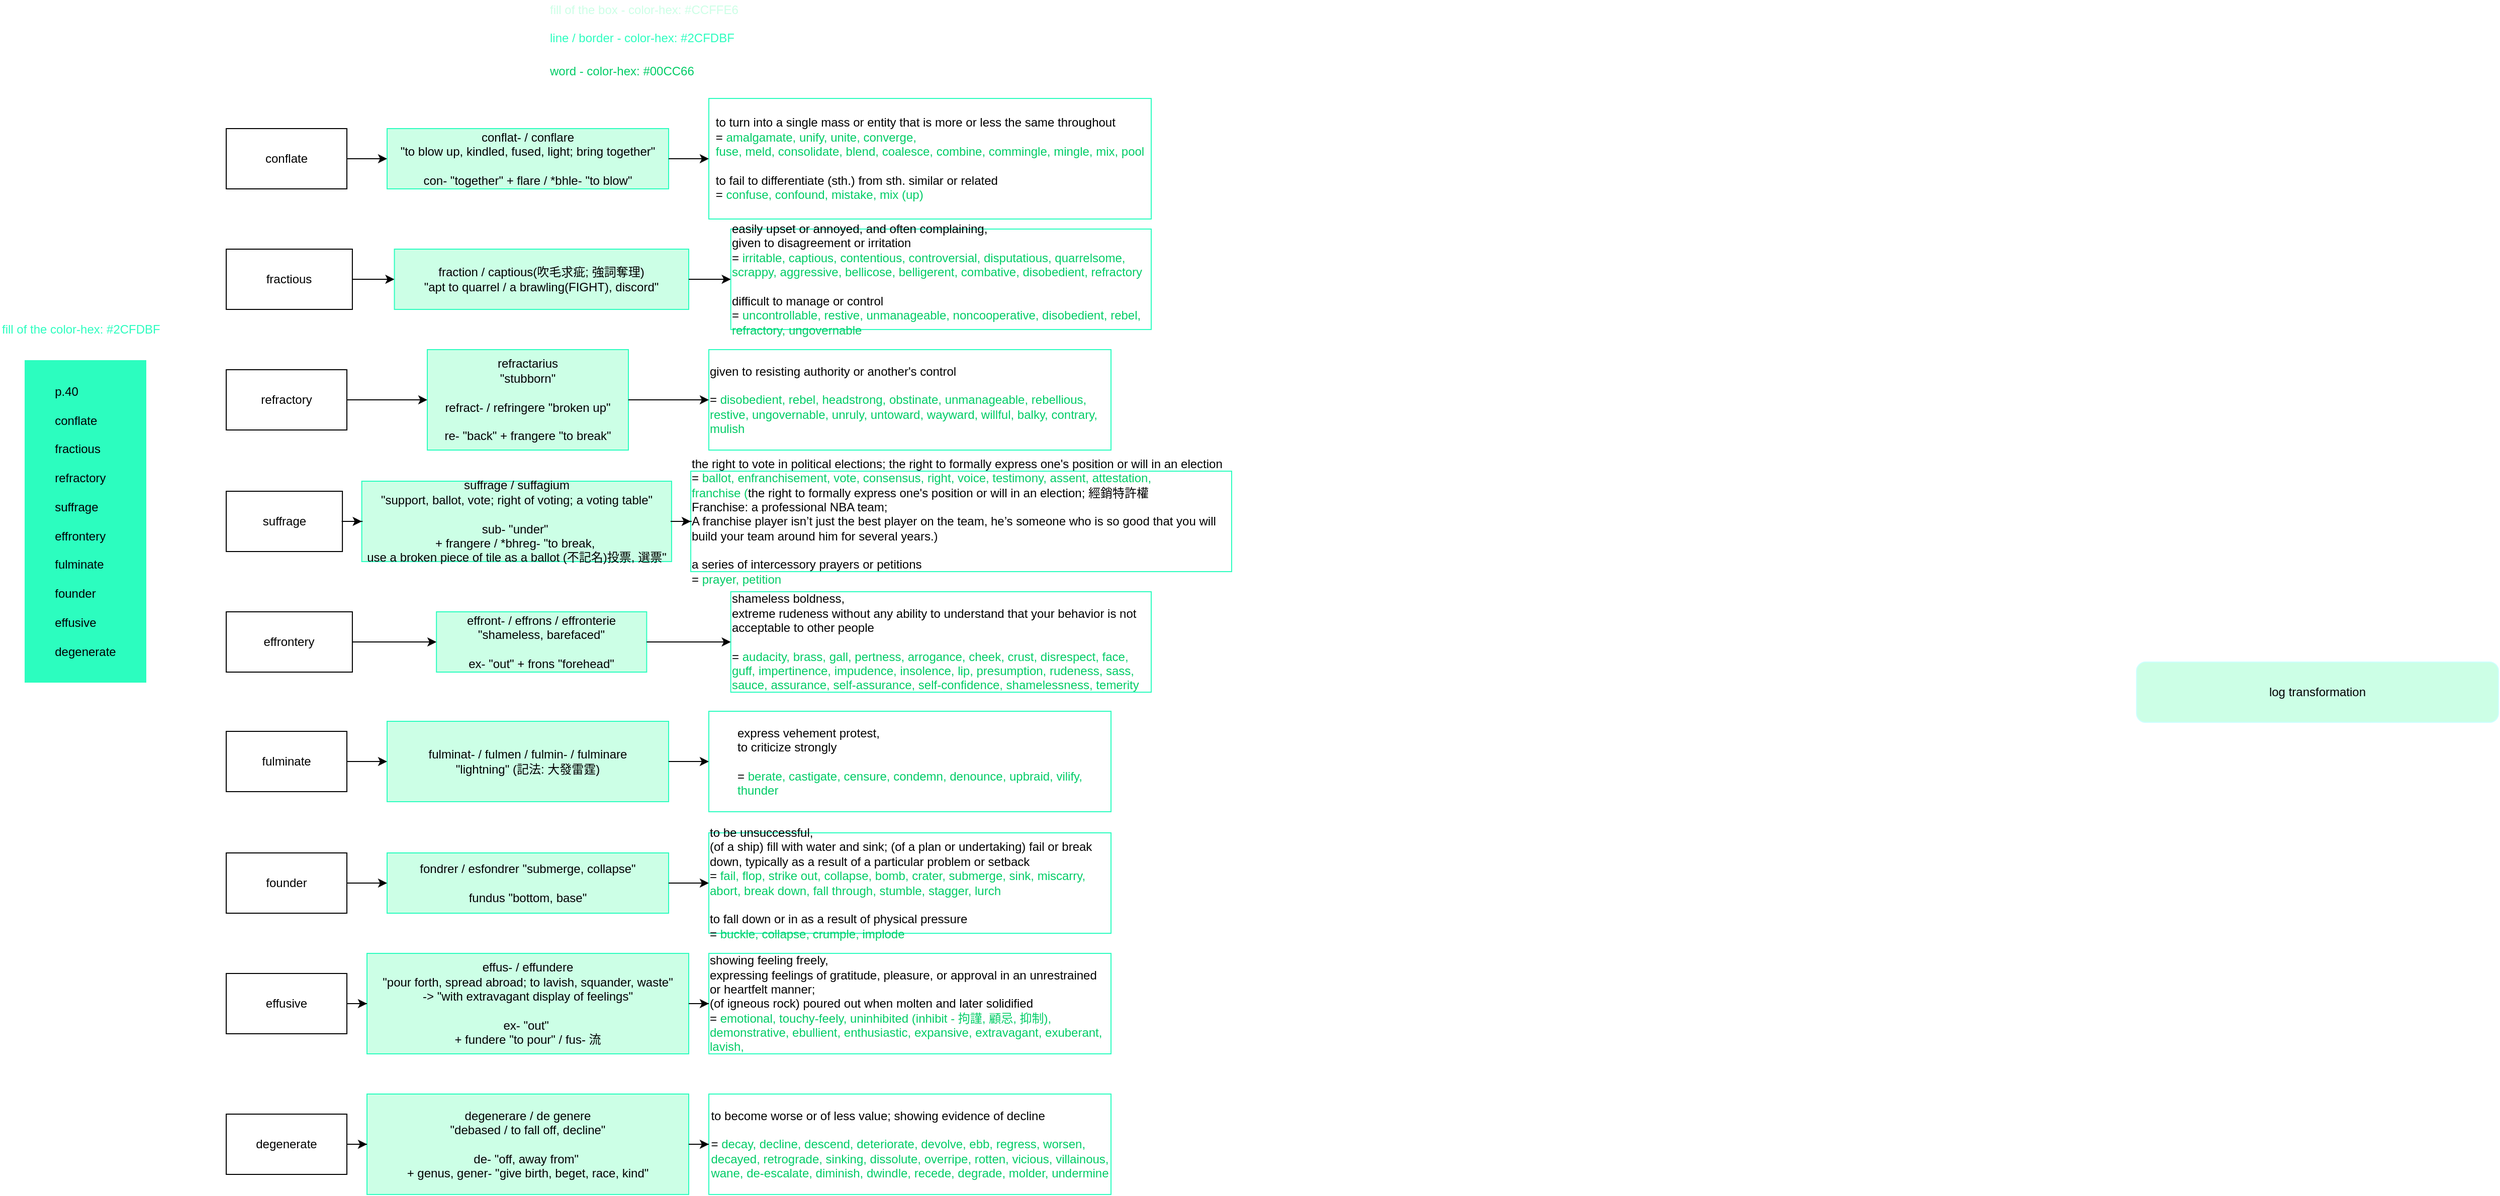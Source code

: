 <mxGraphModel dx="1435" dy="581" grid="1" gridSize="10" guides="1" tooltips="1" connect="1" arrows="1" fold="1" page="1" pageScale="1" pageWidth="827" pageHeight="1169" background="#ffffff"><root><mxCell id="0"/><mxCell id="1" parent="0"/><mxCell id="7" value="&lt;div style=&quot;text-align: left&quot;&gt;&lt;span style=&quot;letter-spacing: 0px&quot;&gt;p.40&lt;/span&gt;&lt;/div&gt;&lt;div style=&quot;text-align: left&quot;&gt;&lt;span style=&quot;letter-spacing: 0px&quot;&gt;&lt;br&gt;&lt;/span&gt;&lt;/div&gt;&lt;div style=&quot;text-align: left&quot;&gt;&lt;span style=&quot;letter-spacing: 0px&quot;&gt;conflate&lt;/span&gt;&lt;/div&gt;&lt;div style=&quot;text-align: left&quot;&gt;&lt;span style=&quot;letter-spacing: 0px&quot;&gt;&lt;br&gt;&lt;/span&gt;&lt;/div&gt;&lt;div style=&quot;text-align: left&quot;&gt;&lt;span style=&quot;letter-spacing: 0px&quot;&gt;fractious&lt;/span&gt;&lt;/div&gt;&lt;div style=&quot;text-align: left&quot;&gt;&lt;span style=&quot;letter-spacing: 0px&quot;&gt;&lt;br&gt;&lt;/span&gt;&lt;/div&gt;&lt;div style=&quot;text-align: left&quot;&gt;&lt;span style=&quot;letter-spacing: 0px&quot;&gt;refractory&lt;/span&gt;&lt;/div&gt;&lt;div style=&quot;text-align: left&quot;&gt;&lt;span style=&quot;letter-spacing: 0px&quot;&gt;&lt;br&gt;&lt;/span&gt;&lt;/div&gt;&lt;div style=&quot;text-align: left&quot;&gt;&lt;span style=&quot;letter-spacing: 0px&quot;&gt;suffrage&lt;/span&gt;&lt;/div&gt;&lt;div style=&quot;text-align: left&quot;&gt;&lt;span style=&quot;letter-spacing: 0px&quot;&gt;&lt;br&gt;&lt;/span&gt;&lt;/div&gt;&lt;div style=&quot;text-align: left&quot;&gt;&lt;span style=&quot;letter-spacing: 0px&quot;&gt;effrontery&lt;/span&gt;&lt;/div&gt;&lt;div style=&quot;text-align: left&quot;&gt;&lt;span style=&quot;letter-spacing: 0px&quot;&gt;&lt;br&gt;&lt;/span&gt;&lt;/div&gt;&lt;div style=&quot;text-align: left&quot;&gt;&lt;span style=&quot;letter-spacing: 0px&quot;&gt;fulminate&lt;/span&gt;&lt;/div&gt;&lt;div style=&quot;text-align: left&quot;&gt;&lt;span style=&quot;letter-spacing: 0px&quot;&gt;&lt;br&gt;&lt;/span&gt;&lt;/div&gt;&lt;div style=&quot;text-align: left&quot;&gt;&lt;span style=&quot;letter-spacing: 0px&quot;&gt;founder&lt;/span&gt;&lt;/div&gt;&lt;div style=&quot;text-align: left&quot;&gt;&lt;span style=&quot;letter-spacing: 0px&quot;&gt;&lt;br&gt;&lt;/span&gt;&lt;/div&gt;&lt;div style=&quot;text-align: left&quot;&gt;effusive&lt;/div&gt;&lt;div style=&quot;text-align: left&quot;&gt;&lt;br&gt;&lt;/div&gt;&lt;div style=&quot;text-align: left&quot;&gt;degenerate&lt;/div&gt;" style="rounded=0;whiteSpace=wrap;html=1;fillColor=#2cfdbf;strokeColor=#2CFDBF;" parent="1" vertex="1"><mxGeometry x="-80" y="400" width="120" height="320" as="geometry"/></mxCell><mxCell id="10" value="log transformation" style="rounded=1;whiteSpace=wrap;html=1;fillColor=#CCFFE6;strokeColor=#CCFFFF;" parent="1" vertex="1"><mxGeometry x="2020" y="700" width="360" height="60" as="geometry"/></mxCell><mxCell id="14" value="" style="group" parent="1" vertex="1" connectable="0"><mxGeometry x="120" y="149" width="920" height="110" as="geometry"/></mxCell><mxCell id="2" value="conflate" style="rounded=0;whiteSpace=wrap;html=1;" parent="14" vertex="1"><mxGeometry y="20" width="120" height="60" as="geometry"/></mxCell><mxCell id="3" value="conflat- / conflare&lt;div&gt;&quot;&lt;span&gt;to blow up,&amp;nbsp;&lt;/span&gt;&lt;span&gt;kindled, fused, light; bring together&quot;&lt;/span&gt;&lt;/div&gt;&lt;div&gt;&lt;br&gt;&lt;/div&gt;&lt;div&gt;con- &quot;together&quot; + flare / *bhle- &quot;to blow&quot;&lt;/div&gt;" style="rounded=0;whiteSpace=wrap;html=1;strokeColor=#2CFDBF;fillColor=#CCFFE6;" parent="14" vertex="1"><mxGeometry x="160" y="20" width="280" height="60" as="geometry"/></mxCell><mxCell id="4" value="" style="edgeStyle=orthogonalEdgeStyle;rounded=0;html=1;jettySize=auto;orthogonalLoop=1;" parent="14" source="2" target="3" edge="1"><mxGeometry relative="1" as="geometry"/></mxCell><mxCell id="5" value="&lt;div style=&quot;text-align: left&quot;&gt;to turn into a single mass or entity that is more or less the same throughout&lt;/div&gt;&lt;div style=&quot;text-align: left&quot;&gt;&lt;span style=&quot;letter-spacing: 0px&quot;&gt;= &lt;/span&gt;&lt;font color=&quot;#00cc66&quot; style=&quot;letter-spacing: 0px&quot;&gt;amalgamate, unify, unite, converge,&lt;/font&gt;&lt;br&gt;&lt;/div&gt;&lt;div style=&quot;text-align: left&quot;&gt;&lt;font color=&quot;#00cc66&quot;&gt;fuse, meld, consolidate, blend, coalesce, combine, commingle, mingle, mix, pool&lt;/font&gt;&lt;/div&gt;&lt;div style=&quot;text-align: left&quot;&gt;&lt;font color=&quot;#00cc66&quot;&gt;&lt;br&gt;&lt;/font&gt;&lt;/div&gt;&lt;div style=&quot;text-align: left&quot;&gt;&lt;div&gt;to fail to differentiate (sth.) from sth. similar or related&lt;/div&gt;&lt;div&gt;&lt;span&gt;=&amp;nbsp;&lt;/span&gt;&lt;font color=&quot;#00cc66&quot;&gt;confuse, confound, mistake, mix (up)&lt;/font&gt;&lt;/div&gt;&lt;/div&gt;" style="rounded=0;whiteSpace=wrap;html=1;strokeColor=#2CFDBF;" parent="14" vertex="1"><mxGeometry x="480" y="-10" width="440" height="120" as="geometry"/></mxCell><mxCell id="6" value="" style="edgeStyle=orthogonalEdgeStyle;rounded=0;html=1;jettySize=auto;orthogonalLoop=1;" parent="14" source="3" target="5" edge="1"><mxGeometry relative="1" as="geometry"/></mxCell><mxCell id="15" value="" style="group" parent="1" vertex="1" connectable="0"><mxGeometry x="120" y="269" width="920" height="100" as="geometry"/></mxCell><mxCell id="16" value="fractious" style="rounded=0;whiteSpace=wrap;html=1;" parent="15" vertex="1"><mxGeometry y="20" width="125.455" height="60" as="geometry"/></mxCell><mxCell id="17" value="&lt;div&gt;fraction / captious(吹毛求疵; 強詞奪理)&lt;/div&gt;&lt;div&gt;&quot;apt to quarrel&amp;nbsp;&lt;span style=&quot;letter-spacing: 0px&quot;&gt;/&amp;nbsp;&lt;/span&gt;&lt;span style=&quot;letter-spacing: 0px&quot;&gt;a brawling(FIGHT), discord&lt;/span&gt;&lt;span style=&quot;letter-spacing: 0px&quot;&gt;&quot;&lt;/span&gt;&lt;/div&gt;" style="rounded=0;whiteSpace=wrap;html=1;strokeColor=#2CFDBF;fillColor=#CCFFE6;" parent="15" vertex="1"><mxGeometry x="167.273" y="20" width="292.727" height="60" as="geometry"/></mxCell><mxCell id="18" value="" style="edgeStyle=orthogonalEdgeStyle;rounded=0;html=1;jettySize=auto;orthogonalLoop=1;" parent="15" source="16" target="17" edge="1"><mxGeometry relative="1" as="geometry"/></mxCell><mxCell id="19" value="&lt;div style=&quot;text-align: left&quot;&gt;&lt;div&gt;easily upset or annoyed, and often complaining,&lt;/div&gt;&lt;div&gt;given to disagreement or irritation&lt;/div&gt;&lt;div&gt;=&amp;nbsp;&lt;font color=&quot;#00cc66&quot;&gt;irritable, captious, contentious, controversial, disputatious, quarrelsome, scrappy, aggressive, bellicose, belligerent, combative, disobedient, refractory&lt;/font&gt;&lt;/div&gt;&lt;div&gt;&lt;font color=&quot;#00cc66&quot;&gt;&lt;br&gt;&lt;/font&gt;&lt;/div&gt;&lt;div&gt;&lt;div&gt;difficult to manage or control&lt;/div&gt;&lt;div&gt;=&amp;nbsp;&lt;font color=&quot;#00cc66&quot;&gt;uncontrollable, restive, unmanageable, noncooperative, disobedient, rebel, refractory, ungovernable&lt;/font&gt;&lt;/div&gt;&lt;/div&gt;&lt;/div&gt;" style="rounded=0;whiteSpace=wrap;html=1;strokeColor=#2CFDBF;" parent="15" vertex="1"><mxGeometry x="501.818" width="418.182" height="100" as="geometry"/></mxCell><mxCell id="20" value="" style="edgeStyle=orthogonalEdgeStyle;rounded=0;html=1;jettySize=auto;orthogonalLoop=1;" parent="15" source="17" target="19" edge="1"><mxGeometry relative="1" as="geometry"/></mxCell><mxCell id="21" value="" style="group" parent="1" vertex="1" connectable="0"><mxGeometry x="120" y="389" width="880" height="100" as="geometry"/></mxCell><mxCell id="22" value="refractory" style="rounded=0;whiteSpace=wrap;html=1;" parent="21" vertex="1"><mxGeometry y="20" width="120" height="60" as="geometry"/></mxCell><mxCell id="23" value="refractarius&lt;div&gt;&quot;stubborn&quot;&lt;/div&gt;&lt;div&gt;&lt;br&gt;&lt;/div&gt;&lt;div&gt;refract- / refringere &quot;broken up&quot;&lt;/div&gt;&lt;div&gt;&lt;br&gt;&lt;/div&gt;&lt;div&gt;re- &quot;back&quot; + frangere &quot;to break&quot;&lt;/div&gt;" style="rounded=0;whiteSpace=wrap;html=1;strokeColor=#2CFDBF;fillColor=#CCFFE6;" parent="21" vertex="1"><mxGeometry x="200" width="200" height="100" as="geometry"/></mxCell><mxCell id="24" value="" style="edgeStyle=orthogonalEdgeStyle;rounded=0;html=1;jettySize=auto;orthogonalLoop=1;" parent="21" source="22" target="23" edge="1"><mxGeometry relative="1" as="geometry"/></mxCell><mxCell id="25" value="&lt;div style=&quot;text-align: left&quot;&gt;&lt;div&gt;given to resisting authority or another's control&lt;/div&gt;&lt;div&gt;&lt;br&gt;&lt;/div&gt;&lt;div&gt;=&amp;nbsp;&lt;font color=&quot;#00cc66&quot;&gt;disobedient, rebel, headstrong, obstinate, unmanageable, rebellious, restive, ungovernable, unruly, untoward, wayward, willful, balky, contrary,&lt;/font&gt;&lt;/div&gt;&lt;div&gt;&lt;font color=&quot;#00cc66&quot;&gt;mulish&lt;/font&gt;&lt;/div&gt;&lt;/div&gt;" style="rounded=0;whiteSpace=wrap;html=1;strokeColor=#2CFDBF;" parent="21" vertex="1"><mxGeometry x="480" width="400" height="100" as="geometry"/></mxCell><mxCell id="26" value="" style="edgeStyle=orthogonalEdgeStyle;rounded=0;html=1;jettySize=auto;orthogonalLoop=1;" parent="21" source="23" target="25" edge="1"><mxGeometry relative="1" as="geometry"/></mxCell><mxCell id="27" value="" style="group" parent="1" vertex="1" connectable="0"><mxGeometry x="120" y="510" width="1000" height="100" as="geometry"/></mxCell><mxCell id="28" value="suffrage" style="rounded=0;whiteSpace=wrap;html=1;" parent="27" vertex="1"><mxGeometry y="20" width="115.556" height="60" as="geometry"/></mxCell><mxCell id="29" value="suffrage / suffagium&lt;div&gt;&quot;support, ballot, vote; right of voting; a voting table&quot;&lt;/div&gt;&lt;div&gt;&lt;br&gt;&lt;/div&gt;&lt;div&gt;sub- &quot;under&quot;&amp;nbsp;&lt;/div&gt;&lt;div&gt;+ frangere / *bhreg- &quot;to break,&amp;nbsp;&lt;/div&gt;&lt;div&gt;use a broken piece of tile as a ballot (&lt;span&gt;不記名)投票,&amp;nbsp;&lt;/span&gt;&lt;span&gt;選票&lt;/span&gt;&lt;span&gt;&quot;&lt;/span&gt;&lt;/div&gt;" style="rounded=0;whiteSpace=wrap;html=1;strokeColor=#2CFDBF;fillColor=#CCFFE6;" parent="27" vertex="1"><mxGeometry x="134.815" y="10" width="308.148" height="80" as="geometry"/></mxCell><mxCell id="30" value="" style="edgeStyle=orthogonalEdgeStyle;rounded=0;html=1;jettySize=auto;orthogonalLoop=1;" parent="27" source="28" target="29" edge="1"><mxGeometry relative="1" as="geometry"/></mxCell><mxCell id="31" value="&lt;div style=&quot;text-align: left&quot;&gt;&lt;div&gt;the right to vote in political elections; the right to formally express one's position or will in an election&lt;/div&gt;&lt;div&gt;=&amp;nbsp;&lt;font color=&quot;#00cc66&quot;&gt;ballot, enfranchisement, vote, consensus, right, voice, testimony, assent, attestation,&lt;/font&gt;&lt;/div&gt;&lt;div&gt;&lt;font color=&quot;#00cc66&quot;&gt;franchise (&lt;/font&gt;&lt;span&gt;the right to formally express one's position or will in an election; 經銷特許權&lt;/span&gt;&lt;/div&gt;&lt;div&gt;&lt;span&gt;Franchise&lt;/span&gt;&lt;span&gt;: a professional NBA team;&amp;nbsp;&lt;/span&gt;&lt;/div&gt;&lt;div&gt;&lt;span&gt;A franchise player isn’t just the best player on the team, he’s someone who is so good that you will build your team around him for several years.&lt;/span&gt;&lt;span&gt;)&lt;/span&gt;&lt;/div&gt;&lt;div&gt;&lt;span&gt;&lt;br&gt;&lt;/span&gt;&lt;/div&gt;&lt;div&gt;&lt;div&gt;a series of intercessory prayers or petitions&lt;/div&gt;&lt;div&gt;=&amp;nbsp;&lt;font color=&quot;#00cc66&quot;&gt;prayer, petition&lt;/font&gt;&lt;/div&gt;&lt;/div&gt;&lt;/div&gt;" style="rounded=0;whiteSpace=wrap;html=1;strokeColor=#2CFDBF;" parent="27" vertex="1"><mxGeometry x="462.037" width="537.963" height="100" as="geometry"/></mxCell><mxCell id="32" value="" style="edgeStyle=orthogonalEdgeStyle;rounded=0;html=1;jettySize=auto;orthogonalLoop=1;" parent="27" source="29" target="31" edge="1"><mxGeometry relative="1" as="geometry"/></mxCell><mxCell id="33" value="" style="group" parent="1" vertex="1" connectable="0"><mxGeometry x="120" y="630" width="920" height="100" as="geometry"/></mxCell><mxCell id="34" value="effrontery" style="rounded=0;whiteSpace=wrap;html=1;" parent="33" vertex="1"><mxGeometry y="20" width="125.455" height="60" as="geometry"/></mxCell><mxCell id="35" value="effront- / effrons / effronterie&lt;div&gt;&quot;shameless, barefaced&quot;&lt;/div&gt;&lt;div&gt;&lt;br&gt;&lt;/div&gt;&lt;div&gt;ex- &quot;out&quot; + frons &quot;forehead&quot;&lt;/div&gt;" style="rounded=0;whiteSpace=wrap;html=1;strokeColor=#2CFDBF;fillColor=#CCFFE6;" parent="33" vertex="1"><mxGeometry x="209.091" y="20" width="209.091" height="60" as="geometry"/></mxCell><mxCell id="36" value="" style="edgeStyle=orthogonalEdgeStyle;rounded=0;html=1;jettySize=auto;orthogonalLoop=1;" parent="33" source="34" target="35" edge="1"><mxGeometry relative="1" as="geometry"/></mxCell><mxCell id="37" value="&lt;div style=&quot;text-align: left&quot;&gt;&lt;div&gt;shameless boldness,&amp;nbsp;&lt;/div&gt;&lt;div&gt;extreme rudeness without any ability to understand that your behavior is not acceptable to other people&lt;/div&gt;&lt;div&gt;&lt;br&gt;&lt;/div&gt;&lt;div&gt;=&amp;nbsp;&lt;font color=&quot;#00cc66&quot;&gt;audacity, brass, gall, pertness, arrogance, cheek, crust, disrespect, face, guff, impertinence, impudence, insolence, lip, presumption, rudeness, sass, sauce, assurance, self-assurance, self-confidence, shamelessness, temerity&lt;/font&gt;&lt;/div&gt;&lt;/div&gt;" style="rounded=0;whiteSpace=wrap;html=1;strokeColor=#2CFDBF;" parent="33" vertex="1"><mxGeometry x="501.818" width="418.182" height="100" as="geometry"/></mxCell><mxCell id="38" value="" style="edgeStyle=orthogonalEdgeStyle;rounded=0;html=1;jettySize=auto;orthogonalLoop=1;" parent="33" source="35" target="37" edge="1"><mxGeometry relative="1" as="geometry"/></mxCell><mxCell id="39" value="" style="group" parent="1" vertex="1" connectable="0"><mxGeometry x="120" y="749" width="880" height="100" as="geometry"/></mxCell><mxCell id="40" value="fulminate" style="rounded=0;whiteSpace=wrap;html=1;" parent="39" vertex="1"><mxGeometry y="20" width="120" height="60" as="geometry"/></mxCell><mxCell id="41" value="fulminat- / fulmen / fulmin- / fulminare&lt;div&gt;&quot;lightning&quot; (記法: 大發雷霆)&lt;/div&gt;" style="rounded=0;whiteSpace=wrap;html=1;strokeColor=#2CFDBF;fillColor=#CCFFE6;" parent="39" vertex="1"><mxGeometry x="160" y="10" width="280" height="80" as="geometry"/></mxCell><mxCell id="42" value="" style="edgeStyle=orthogonalEdgeStyle;rounded=0;html=1;jettySize=auto;orthogonalLoop=1;" parent="39" source="40" target="41" edge="1"><mxGeometry relative="1" as="geometry"/></mxCell><mxCell id="43" value="&lt;div style=&quot;text-align: left&quot;&gt;&lt;div&gt;express vehement protest,&lt;/div&gt;&lt;div&gt;to criticize strongly&lt;/div&gt;&lt;div&gt;&lt;br&gt;&lt;/div&gt;&lt;div&gt;=&amp;nbsp;&lt;font color=&quot;#00cc66&quot;&gt;berate, castigate, censure, condemn, denounce, upbraid, vilify,&lt;/font&gt;&lt;/div&gt;&lt;div&gt;&lt;font color=&quot;#00cc66&quot;&gt;thunder&lt;/font&gt;&lt;/div&gt;&lt;/div&gt;" style="rounded=0;whiteSpace=wrap;html=1;strokeColor=#2CFDBF;" parent="39" vertex="1"><mxGeometry x="480" width="400" height="100" as="geometry"/></mxCell><mxCell id="44" value="" style="edgeStyle=orthogonalEdgeStyle;rounded=0;html=1;jettySize=auto;orthogonalLoop=1;" parent="39" source="41" target="43" edge="1"><mxGeometry relative="1" as="geometry"/></mxCell><mxCell id="45" value="" style="group" parent="1" vertex="1" connectable="0"><mxGeometry x="120" y="870" width="880" height="100" as="geometry"/></mxCell><mxCell id="46" value="founder" style="rounded=0;whiteSpace=wrap;html=1;" parent="45" vertex="1"><mxGeometry y="20" width="120" height="60" as="geometry"/></mxCell><mxCell id="47" value="&lt;div&gt;fondrer / esfondrer &quot;submerge, collapse&quot;&lt;br&gt;&lt;/div&gt;&lt;div&gt;&lt;br&gt;&lt;/div&gt;fundus&amp;nbsp;&lt;span style=&quot;letter-spacing: 0px&quot;&gt;&quot;bottom, base&quot;&lt;/span&gt;" style="rounded=0;whiteSpace=wrap;html=1;strokeColor=#2CFDBF;fillColor=#CCFFE6;" parent="45" vertex="1"><mxGeometry x="160" y="20" width="280" height="60" as="geometry"/></mxCell><mxCell id="48" value="" style="edgeStyle=orthogonalEdgeStyle;rounded=0;html=1;jettySize=auto;orthogonalLoop=1;" parent="45" source="46" target="47" edge="1"><mxGeometry relative="1" as="geometry"/></mxCell><mxCell id="49" value="&lt;div style=&quot;text-align: left&quot;&gt;&lt;div&gt;to be unsuccessful,&lt;/div&gt;&lt;div&gt;(of a ship) fill with water and sink; (of a plan or undertaking) fail or break down, typically as a result of a particular problem or setback&lt;/div&gt;&lt;div&gt;=&amp;nbsp;&lt;font color=&quot;#00cc66&quot;&gt;fail, flop, strike out, collapse, bomb, crater, submerge, sink, miscarry,&lt;/font&gt;&lt;/div&gt;&lt;div&gt;&lt;font color=&quot;#00cc66&quot;&gt;abort, break down, fall through, stumble, stagger, lurch&lt;/font&gt;&lt;/div&gt;&lt;div&gt;&lt;font color=&quot;#00cc66&quot;&gt;&lt;br&gt;&lt;/font&gt;&lt;/div&gt;&lt;div&gt;&lt;div&gt;to fall down or in as a result of physical pressure&lt;/div&gt;&lt;div&gt;=&amp;nbsp;&lt;font color=&quot;#00cc66&quot;&gt;buckle, collapse, crumple, implode&lt;/font&gt;&lt;/div&gt;&lt;/div&gt;&lt;/div&gt;" style="rounded=0;whiteSpace=wrap;html=1;strokeColor=#2CFDBF;" parent="45" vertex="1"><mxGeometry x="480" width="400" height="100" as="geometry"/></mxCell><mxCell id="50" value="" style="edgeStyle=orthogonalEdgeStyle;rounded=0;html=1;jettySize=auto;orthogonalLoop=1;" parent="45" source="47" target="49" edge="1"><mxGeometry relative="1" as="geometry"/></mxCell><mxCell id="51" value="" style="group" parent="1" vertex="1" connectable="0"><mxGeometry x="120" y="990" width="880" height="100" as="geometry"/></mxCell><mxCell id="52" value="effusive" style="rounded=0;whiteSpace=wrap;html=1;" parent="51" vertex="1"><mxGeometry y="20" width="120" height="60" as="geometry"/></mxCell><mxCell id="53" value="&lt;span&gt;effus- /&amp;nbsp;&lt;/span&gt;&lt;span&gt;effundere&lt;/span&gt;&lt;div&gt;&lt;span&gt;&quot;pour forth, spread abroad&lt;/span&gt;&lt;span&gt;; to lavish, squander, waste&quot;&lt;/span&gt;&lt;/div&gt;&lt;div&gt;&lt;span&gt;-&amp;gt; &quot;&lt;/span&gt;&lt;span&gt;with extravagant display of feelings&lt;/span&gt;&lt;span&gt;&quot;&lt;/span&gt;&lt;/div&gt;&lt;div&gt;&lt;span&gt;&lt;br&gt;&lt;/span&gt;&lt;/div&gt;&lt;div&gt;&lt;span&gt;ex- &quot;out&quot;&amp;nbsp;&lt;/span&gt;&lt;/div&gt;&lt;div&gt;&lt;span&gt;+ fundere &quot;to pour&quot; / fus- 流&lt;/span&gt;&lt;/div&gt;" style="rounded=0;whiteSpace=wrap;html=1;strokeColor=#2CFDBF;fillColor=#CCFFE6;" parent="51" vertex="1"><mxGeometry x="140" width="320" height="100" as="geometry"/></mxCell><mxCell id="54" value="" style="edgeStyle=orthogonalEdgeStyle;rounded=0;html=1;jettySize=auto;orthogonalLoop=1;" parent="51" source="52" target="53" edge="1"><mxGeometry relative="1" as="geometry"/></mxCell><mxCell id="55" value="&lt;div style=&quot;text-align: left&quot;&gt;&lt;div&gt;&lt;span&gt;showing feeling freely,&lt;/span&gt;&lt;/div&gt;&lt;div&gt;&lt;span&gt;expressing feelings of gratitude, pleasure, or approval in an unrestrained or heartfelt manner;&lt;/span&gt;&lt;br&gt;&lt;/div&gt;&lt;div&gt;(of igneous rock) poured out when molten and later solidified&lt;/div&gt;&lt;div&gt;= &lt;font color=&quot;#00cc66&quot;&gt;emotional, touchy-feely, uninhibited (inhibit - 拘謹, 顧忌, 抑制), demonstrative, ebullient, enthusiastic, expansive, extravagant, exuberant, lavish,&amp;nbsp;&lt;/font&gt;&lt;/div&gt;&lt;/div&gt;" style="rounded=0;whiteSpace=wrap;html=1;strokeColor=#2CFDBF;" parent="51" vertex="1"><mxGeometry x="480" width="400" height="100" as="geometry"/></mxCell><mxCell id="56" value="" style="edgeStyle=orthogonalEdgeStyle;rounded=0;html=1;jettySize=auto;orthogonalLoop=1;" parent="51" source="53" target="55" edge="1"><mxGeometry relative="1" as="geometry"/></mxCell><mxCell id="57" value="&lt;font color=&quot;#00cc66&quot;&gt;word - color-hex: #00CC66&lt;/font&gt;" style="text;html=1;resizable=0;points=[];autosize=1;align=left;verticalAlign=top;spacingTop=-4;" parent="1" vertex="1"><mxGeometry x="440" y="102" width="160" height="20" as="geometry"/></mxCell><mxCell id="58" value="&lt;font color=&quot;#2cfdbf&quot;&gt;line / border - color-hex: #2CFDBF&lt;/font&gt;" style="text;html=1;resizable=0;points=[];autosize=1;align=left;verticalAlign=top;spacingTop=-4;" parent="1" vertex="1"><mxGeometry x="440" y="69" width="200" height="20" as="geometry"/></mxCell><mxCell id="59" value="&lt;font color=&quot;#ccffe6&quot;&gt;fill of the box - color-hex: #CCFFE6&lt;/font&gt;" style="text;html=1;resizable=0;points=[];autosize=1;align=left;verticalAlign=top;spacingTop=-4;" parent="1" vertex="1"><mxGeometry x="440" y="41" width="200" height="20" as="geometry"/></mxCell><mxCell id="60" value="&lt;font color=&quot;#2cfdbf&quot;&gt;fill of the color-hex: #2CFDBF&lt;/font&gt;" style="text;html=1;resizable=0;points=[];autosize=1;align=left;verticalAlign=top;spacingTop=-4;" parent="1" vertex="1"><mxGeometry x="-105" y="359" width="170" height="20" as="geometry"/></mxCell><mxCell id="61" value="" style="group" parent="1" vertex="1" connectable="0"><mxGeometry x="120" y="1130" width="880" height="100" as="geometry"/></mxCell><mxCell id="62" value="degenerate" style="rounded=0;whiteSpace=wrap;html=1;" parent="61" vertex="1"><mxGeometry y="20" width="120" height="60" as="geometry"/></mxCell><mxCell id="63" value="degenerare / de genere&lt;div&gt;&quot;debased / to fall off, decline&quot;&lt;/div&gt;&lt;div&gt;&lt;br&gt;&lt;/div&gt;&lt;div&gt;de- &quot;off, away from&quot;&amp;nbsp;&lt;/div&gt;&lt;div&gt;+ genus, gener- &quot;give birth, beget, race, kind&quot;&lt;/div&gt;" style="rounded=0;whiteSpace=wrap;html=1;strokeColor=#2CFDBF;fillColor=#CCFFE6;" parent="61" vertex="1"><mxGeometry x="140" width="320" height="100" as="geometry"/></mxCell><mxCell id="64" value="" style="edgeStyle=orthogonalEdgeStyle;rounded=0;html=1;jettySize=auto;orthogonalLoop=1;" parent="61" source="62" target="63" edge="1"><mxGeometry relative="1" as="geometry"/></mxCell><mxCell id="65" value="&lt;div style=&quot;text-align: left&quot;&gt;&lt;div&gt;to become worse or of less value; showing evidence of decline&lt;/div&gt;&lt;div&gt;&lt;br&gt;&lt;/div&gt;&lt;div&gt;=&amp;nbsp;&lt;font color=&quot;#00cc66&quot;&gt;decay, decline, descend, deteriorate, devolve, ebb, regress, worsen,&amp;nbsp;&lt;/font&gt;&lt;/div&gt;&lt;div&gt;&lt;font color=&quot;#00cc66&quot;&gt;decayed, retrograde, sinking, dissolute, overripe, rotten, vicious, villainous,&lt;/font&gt;&lt;/div&gt;&lt;div&gt;&lt;font color=&quot;#00cc66&quot;&gt;wane, de-escalate, diminish, dwindle, recede, degrade, molder, undermine&lt;/font&gt;&lt;/div&gt;&lt;/div&gt;" style="rounded=0;whiteSpace=wrap;html=1;strokeColor=#2CFDBF;" parent="61" vertex="1"><mxGeometry x="480" width="400" height="100" as="geometry"/></mxCell><mxCell id="66" value="" style="edgeStyle=orthogonalEdgeStyle;rounded=0;html=1;jettySize=auto;orthogonalLoop=1;" parent="61" source="63" target="65" edge="1"><mxGeometry relative="1" as="geometry"/></mxCell></root></mxGraphModel>